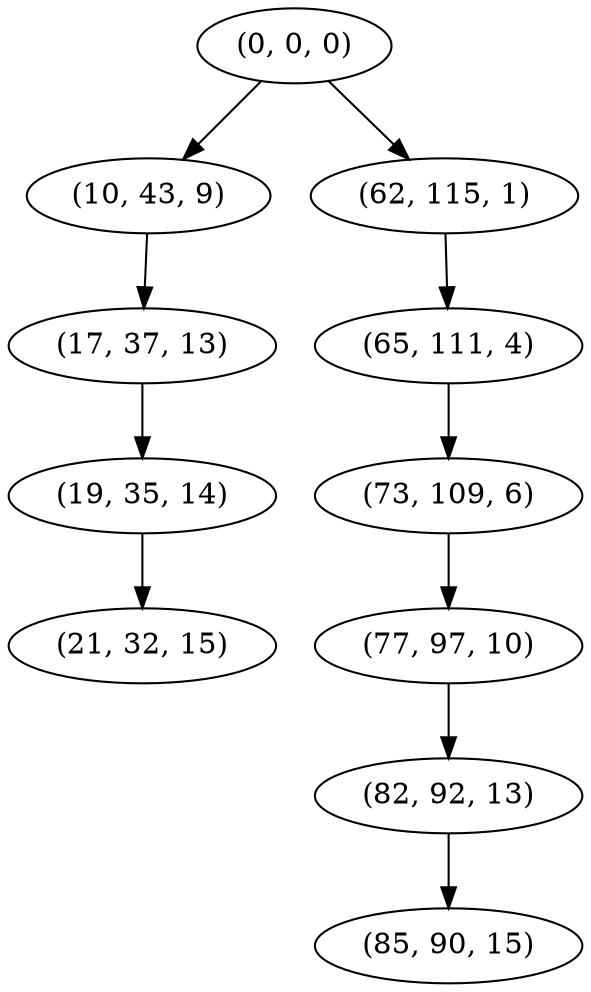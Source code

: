 digraph tree {
    "(0, 0, 0)";
    "(10, 43, 9)";
    "(17, 37, 13)";
    "(19, 35, 14)";
    "(21, 32, 15)";
    "(62, 115, 1)";
    "(65, 111, 4)";
    "(73, 109, 6)";
    "(77, 97, 10)";
    "(82, 92, 13)";
    "(85, 90, 15)";
    "(0, 0, 0)" -> "(10, 43, 9)";
    "(0, 0, 0)" -> "(62, 115, 1)";
    "(10, 43, 9)" -> "(17, 37, 13)";
    "(17, 37, 13)" -> "(19, 35, 14)";
    "(19, 35, 14)" -> "(21, 32, 15)";
    "(62, 115, 1)" -> "(65, 111, 4)";
    "(65, 111, 4)" -> "(73, 109, 6)";
    "(73, 109, 6)" -> "(77, 97, 10)";
    "(77, 97, 10)" -> "(82, 92, 13)";
    "(82, 92, 13)" -> "(85, 90, 15)";
}

